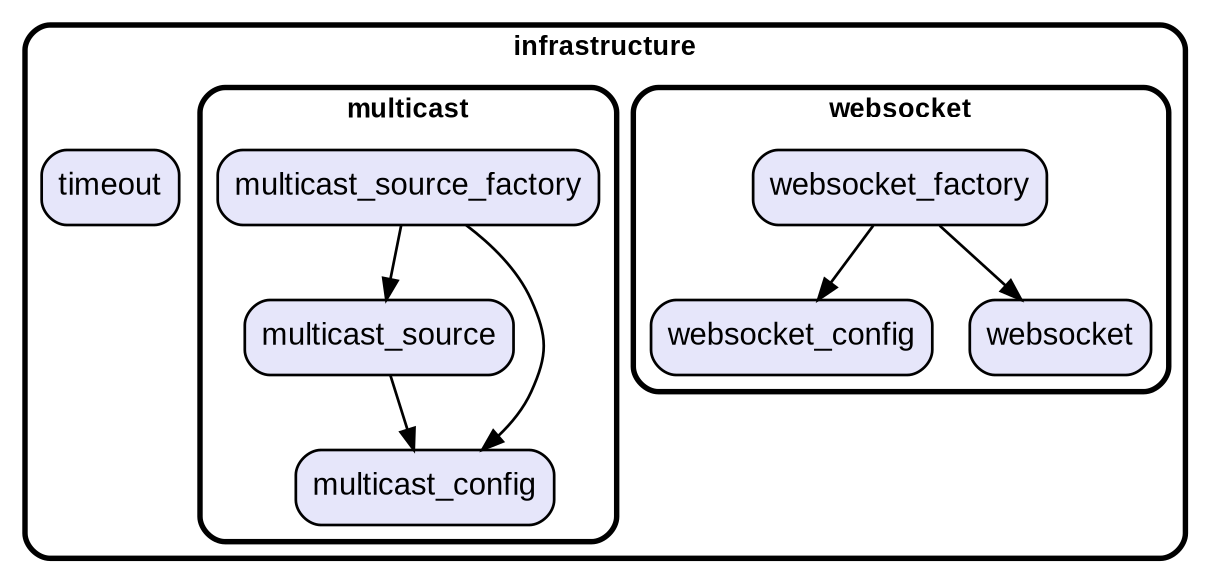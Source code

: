 digraph "" {
  graph [style=rounded fontname="Arial Black" fontsize=13 penwidth=2.6];
  node [shape=rect style="filled,rounded" fontname=Arial fontsize=15 fillcolor=Lavender penwidth=1.3];
  edge [penwidth=1.3];
  "/websocket/websocket_config.dart" [label="websocket_config"];
  "/websocket/websocket.dart" [label="websocket"];
  "/websocket/websocket_factory.dart" [label="websocket_factory"];
  "/multicast/multicast_source_factory.dart" [label="multicast_source_factory"];
  "/multicast/multicast_source.dart" [label="multicast_source"];
  "/multicast/multicast_config.dart" [label="multicast_config"];
  "/timeout.dart" [label="timeout"];
  subgraph "cluster~" {
    label="infrastructure";
    "/timeout.dart";
    subgraph "cluster~/websocket" {
      label="websocket";
      "/websocket/websocket_config.dart";
      "/websocket/websocket.dart";
      "/websocket/websocket_factory.dart";
    }
    subgraph "cluster~/multicast" {
      label="multicast";
      "/multicast/multicast_source_factory.dart";
      "/multicast/multicast_source.dart";
      "/multicast/multicast_config.dart";
    }
  }
  "/websocket/websocket_factory.dart" -> "/websocket/websocket.dart";
  "/websocket/websocket_factory.dart" -> "/websocket/websocket_config.dart";
  "/multicast/multicast_source_factory.dart" -> "/multicast/multicast_config.dart";
  "/multicast/multicast_source_factory.dart" -> "/multicast/multicast_source.dart";
  "/multicast/multicast_source.dart" -> "/multicast/multicast_config.dart";
}
